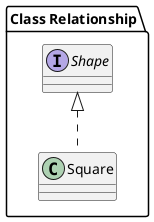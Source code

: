@startuml class-relationship

package "Class Relationship"  {
    class Square implements Shape {

    }
}

@enduml